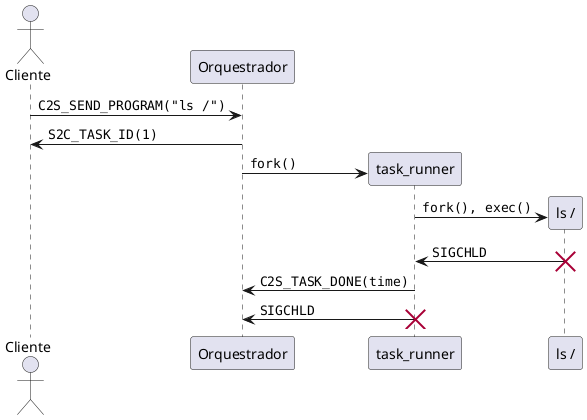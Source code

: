 @startuml
	actor Cliente
	Cliente -> Orquestrador : ""C2S_SEND_PROGRAM("ls /")""
	Orquestrador -> Cliente : ""S2C_TASK_ID(1)""

	create task_runner
	Orquestrador -> task_runner : ""fork()""

	create "ls /"
	task_runner -> "ls /" : ""fork(), exec()""
	"ls /" -> task_runner : ""SIGCHLD""
	destroy "ls /"

	task_runner -> Orquestrador : ""C2S_TASK_DONE(time)""
	task_runner -> Orquestrador : ""SIGCHLD""
	destroy task_runner
@enduml
